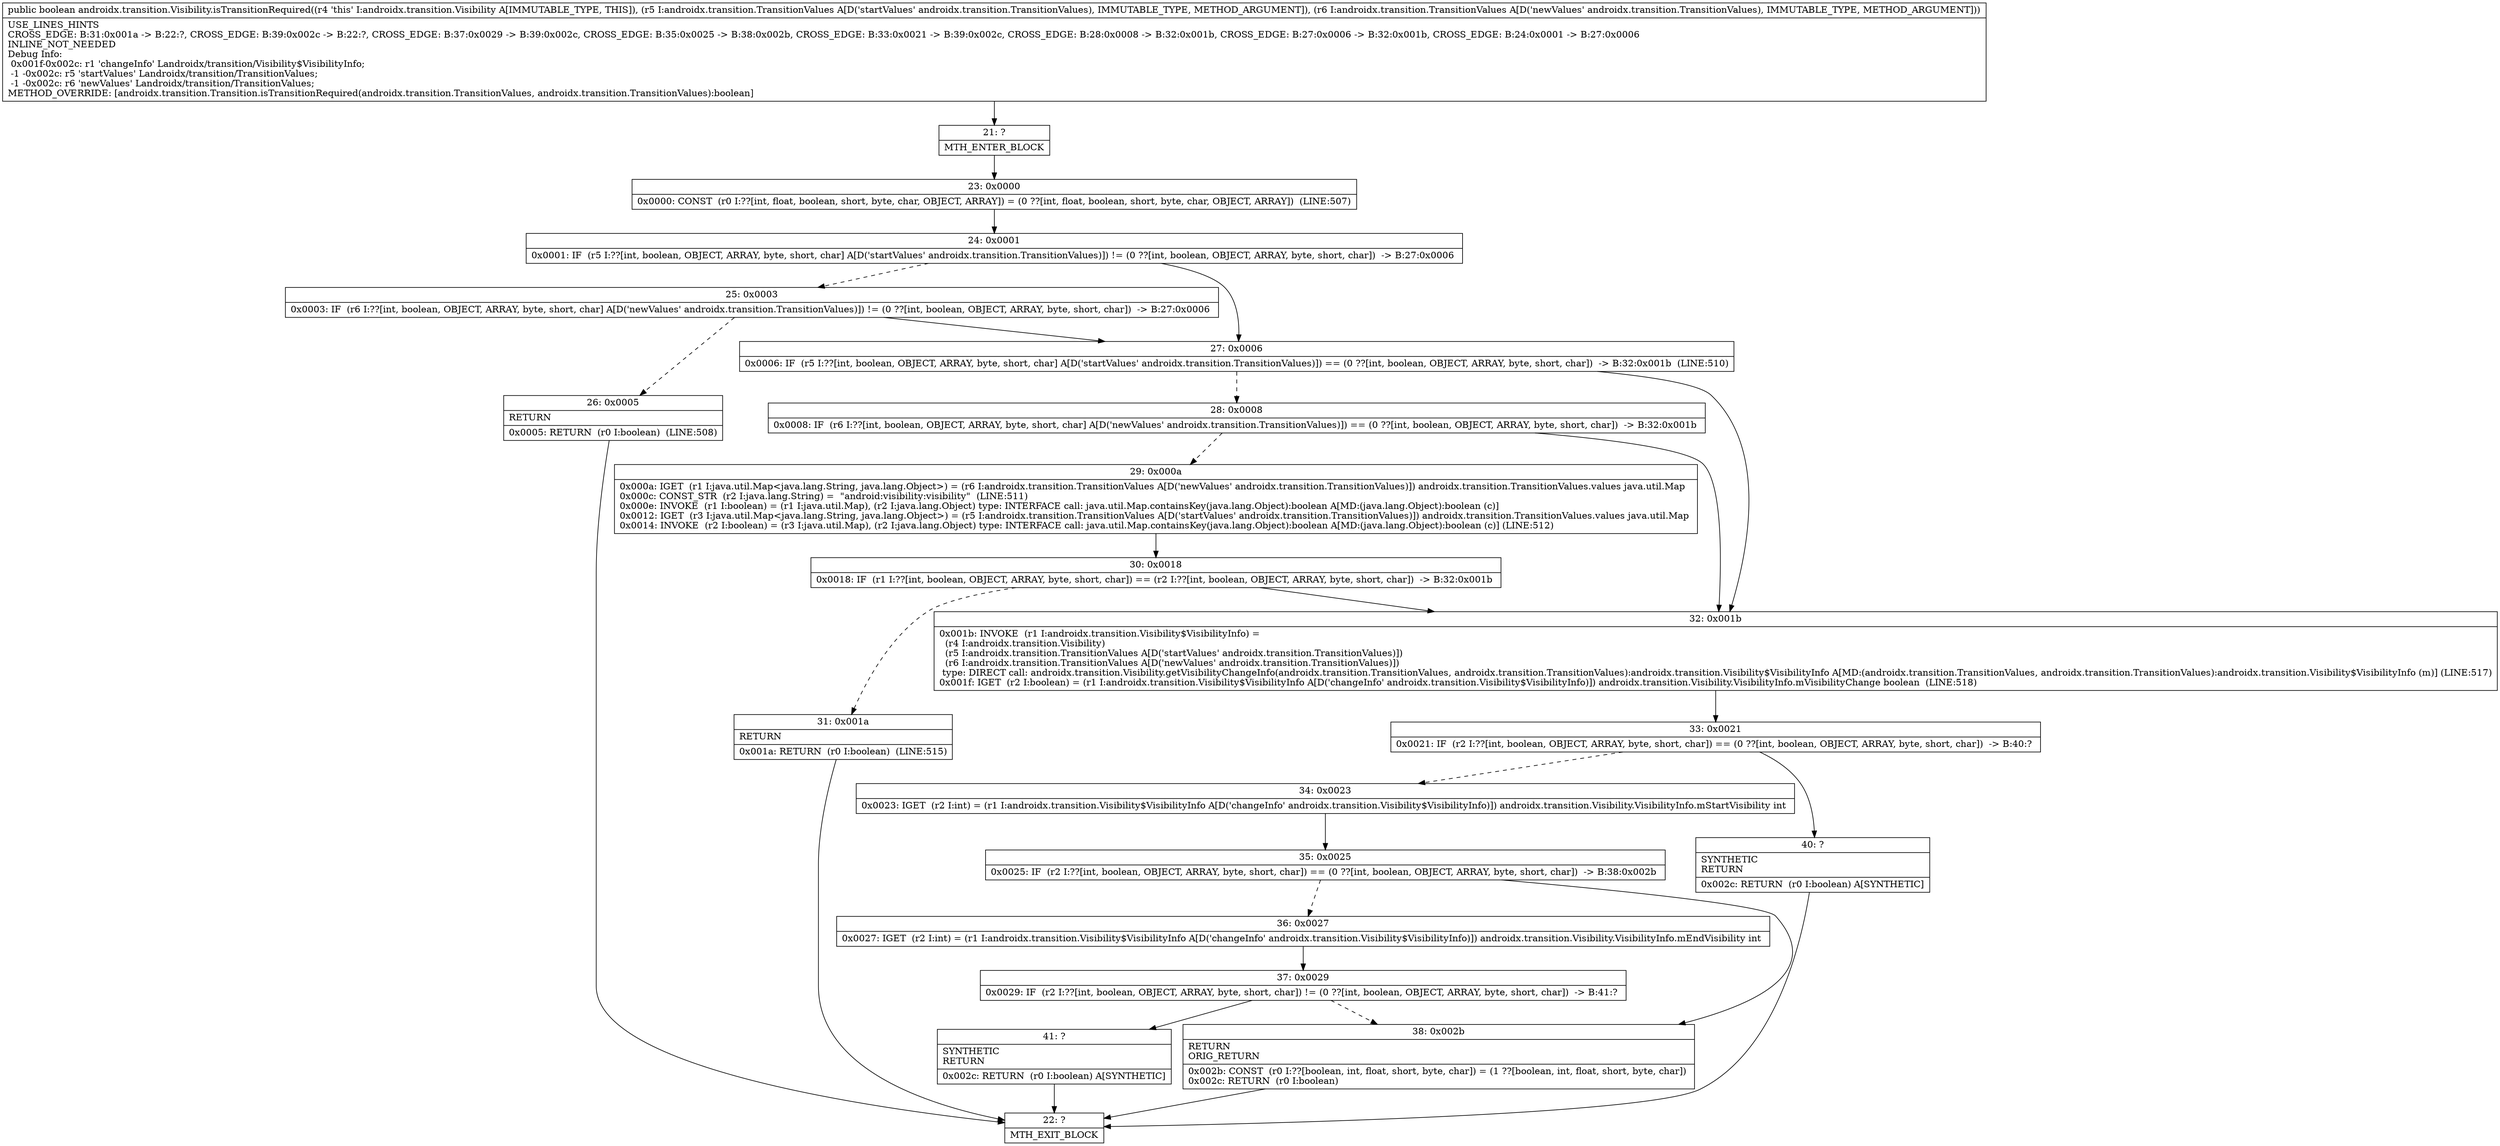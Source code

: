 digraph "CFG forandroidx.transition.Visibility.isTransitionRequired(Landroidx\/transition\/TransitionValues;Landroidx\/transition\/TransitionValues;)Z" {
Node_21 [shape=record,label="{21\:\ ?|MTH_ENTER_BLOCK\l}"];
Node_23 [shape=record,label="{23\:\ 0x0000|0x0000: CONST  (r0 I:??[int, float, boolean, short, byte, char, OBJECT, ARRAY]) = (0 ??[int, float, boolean, short, byte, char, OBJECT, ARRAY])  (LINE:507)\l}"];
Node_24 [shape=record,label="{24\:\ 0x0001|0x0001: IF  (r5 I:??[int, boolean, OBJECT, ARRAY, byte, short, char] A[D('startValues' androidx.transition.TransitionValues)]) != (0 ??[int, boolean, OBJECT, ARRAY, byte, short, char])  \-\> B:27:0x0006 \l}"];
Node_25 [shape=record,label="{25\:\ 0x0003|0x0003: IF  (r6 I:??[int, boolean, OBJECT, ARRAY, byte, short, char] A[D('newValues' androidx.transition.TransitionValues)]) != (0 ??[int, boolean, OBJECT, ARRAY, byte, short, char])  \-\> B:27:0x0006 \l}"];
Node_26 [shape=record,label="{26\:\ 0x0005|RETURN\l|0x0005: RETURN  (r0 I:boolean)  (LINE:508)\l}"];
Node_22 [shape=record,label="{22\:\ ?|MTH_EXIT_BLOCK\l}"];
Node_27 [shape=record,label="{27\:\ 0x0006|0x0006: IF  (r5 I:??[int, boolean, OBJECT, ARRAY, byte, short, char] A[D('startValues' androidx.transition.TransitionValues)]) == (0 ??[int, boolean, OBJECT, ARRAY, byte, short, char])  \-\> B:32:0x001b  (LINE:510)\l}"];
Node_28 [shape=record,label="{28\:\ 0x0008|0x0008: IF  (r6 I:??[int, boolean, OBJECT, ARRAY, byte, short, char] A[D('newValues' androidx.transition.TransitionValues)]) == (0 ??[int, boolean, OBJECT, ARRAY, byte, short, char])  \-\> B:32:0x001b \l}"];
Node_29 [shape=record,label="{29\:\ 0x000a|0x000a: IGET  (r1 I:java.util.Map\<java.lang.String, java.lang.Object\>) = (r6 I:androidx.transition.TransitionValues A[D('newValues' androidx.transition.TransitionValues)]) androidx.transition.TransitionValues.values java.util.Map \l0x000c: CONST_STR  (r2 I:java.lang.String) =  \"android:visibility:visibility\"  (LINE:511)\l0x000e: INVOKE  (r1 I:boolean) = (r1 I:java.util.Map), (r2 I:java.lang.Object) type: INTERFACE call: java.util.Map.containsKey(java.lang.Object):boolean A[MD:(java.lang.Object):boolean (c)]\l0x0012: IGET  (r3 I:java.util.Map\<java.lang.String, java.lang.Object\>) = (r5 I:androidx.transition.TransitionValues A[D('startValues' androidx.transition.TransitionValues)]) androidx.transition.TransitionValues.values java.util.Map \l0x0014: INVOKE  (r2 I:boolean) = (r3 I:java.util.Map), (r2 I:java.lang.Object) type: INTERFACE call: java.util.Map.containsKey(java.lang.Object):boolean A[MD:(java.lang.Object):boolean (c)] (LINE:512)\l}"];
Node_30 [shape=record,label="{30\:\ 0x0018|0x0018: IF  (r1 I:??[int, boolean, OBJECT, ARRAY, byte, short, char]) == (r2 I:??[int, boolean, OBJECT, ARRAY, byte, short, char])  \-\> B:32:0x001b \l}"];
Node_31 [shape=record,label="{31\:\ 0x001a|RETURN\l|0x001a: RETURN  (r0 I:boolean)  (LINE:515)\l}"];
Node_32 [shape=record,label="{32\:\ 0x001b|0x001b: INVOKE  (r1 I:androidx.transition.Visibility$VisibilityInfo) = \l  (r4 I:androidx.transition.Visibility)\l  (r5 I:androidx.transition.TransitionValues A[D('startValues' androidx.transition.TransitionValues)])\l  (r6 I:androidx.transition.TransitionValues A[D('newValues' androidx.transition.TransitionValues)])\l type: DIRECT call: androidx.transition.Visibility.getVisibilityChangeInfo(androidx.transition.TransitionValues, androidx.transition.TransitionValues):androidx.transition.Visibility$VisibilityInfo A[MD:(androidx.transition.TransitionValues, androidx.transition.TransitionValues):androidx.transition.Visibility$VisibilityInfo (m)] (LINE:517)\l0x001f: IGET  (r2 I:boolean) = (r1 I:androidx.transition.Visibility$VisibilityInfo A[D('changeInfo' androidx.transition.Visibility$VisibilityInfo)]) androidx.transition.Visibility.VisibilityInfo.mVisibilityChange boolean  (LINE:518)\l}"];
Node_33 [shape=record,label="{33\:\ 0x0021|0x0021: IF  (r2 I:??[int, boolean, OBJECT, ARRAY, byte, short, char]) == (0 ??[int, boolean, OBJECT, ARRAY, byte, short, char])  \-\> B:40:? \l}"];
Node_34 [shape=record,label="{34\:\ 0x0023|0x0023: IGET  (r2 I:int) = (r1 I:androidx.transition.Visibility$VisibilityInfo A[D('changeInfo' androidx.transition.Visibility$VisibilityInfo)]) androidx.transition.Visibility.VisibilityInfo.mStartVisibility int \l}"];
Node_35 [shape=record,label="{35\:\ 0x0025|0x0025: IF  (r2 I:??[int, boolean, OBJECT, ARRAY, byte, short, char]) == (0 ??[int, boolean, OBJECT, ARRAY, byte, short, char])  \-\> B:38:0x002b \l}"];
Node_36 [shape=record,label="{36\:\ 0x0027|0x0027: IGET  (r2 I:int) = (r1 I:androidx.transition.Visibility$VisibilityInfo A[D('changeInfo' androidx.transition.Visibility$VisibilityInfo)]) androidx.transition.Visibility.VisibilityInfo.mEndVisibility int \l}"];
Node_37 [shape=record,label="{37\:\ 0x0029|0x0029: IF  (r2 I:??[int, boolean, OBJECT, ARRAY, byte, short, char]) != (0 ??[int, boolean, OBJECT, ARRAY, byte, short, char])  \-\> B:41:? \l}"];
Node_41 [shape=record,label="{41\:\ ?|SYNTHETIC\lRETURN\l|0x002c: RETURN  (r0 I:boolean) A[SYNTHETIC]\l}"];
Node_38 [shape=record,label="{38\:\ 0x002b|RETURN\lORIG_RETURN\l|0x002b: CONST  (r0 I:??[boolean, int, float, short, byte, char]) = (1 ??[boolean, int, float, short, byte, char]) \l0x002c: RETURN  (r0 I:boolean) \l}"];
Node_40 [shape=record,label="{40\:\ ?|SYNTHETIC\lRETURN\l|0x002c: RETURN  (r0 I:boolean) A[SYNTHETIC]\l}"];
MethodNode[shape=record,label="{public boolean androidx.transition.Visibility.isTransitionRequired((r4 'this' I:androidx.transition.Visibility A[IMMUTABLE_TYPE, THIS]), (r5 I:androidx.transition.TransitionValues A[D('startValues' androidx.transition.TransitionValues), IMMUTABLE_TYPE, METHOD_ARGUMENT]), (r6 I:androidx.transition.TransitionValues A[D('newValues' androidx.transition.TransitionValues), IMMUTABLE_TYPE, METHOD_ARGUMENT]))  | USE_LINES_HINTS\lCROSS_EDGE: B:31:0x001a \-\> B:22:?, CROSS_EDGE: B:39:0x002c \-\> B:22:?, CROSS_EDGE: B:37:0x0029 \-\> B:39:0x002c, CROSS_EDGE: B:35:0x0025 \-\> B:38:0x002b, CROSS_EDGE: B:33:0x0021 \-\> B:39:0x002c, CROSS_EDGE: B:28:0x0008 \-\> B:32:0x001b, CROSS_EDGE: B:27:0x0006 \-\> B:32:0x001b, CROSS_EDGE: B:24:0x0001 \-\> B:27:0x0006\lINLINE_NOT_NEEDED\lDebug Info:\l  0x001f\-0x002c: r1 'changeInfo' Landroidx\/transition\/Visibility$VisibilityInfo;\l  \-1 \-0x002c: r5 'startValues' Landroidx\/transition\/TransitionValues;\l  \-1 \-0x002c: r6 'newValues' Landroidx\/transition\/TransitionValues;\lMETHOD_OVERRIDE: [androidx.transition.Transition.isTransitionRequired(androidx.transition.TransitionValues, androidx.transition.TransitionValues):boolean]\l}"];
MethodNode -> Node_21;Node_21 -> Node_23;
Node_23 -> Node_24;
Node_24 -> Node_25[style=dashed];
Node_24 -> Node_27;
Node_25 -> Node_26[style=dashed];
Node_25 -> Node_27;
Node_26 -> Node_22;
Node_27 -> Node_28[style=dashed];
Node_27 -> Node_32;
Node_28 -> Node_29[style=dashed];
Node_28 -> Node_32;
Node_29 -> Node_30;
Node_30 -> Node_31[style=dashed];
Node_30 -> Node_32;
Node_31 -> Node_22;
Node_32 -> Node_33;
Node_33 -> Node_34[style=dashed];
Node_33 -> Node_40;
Node_34 -> Node_35;
Node_35 -> Node_36[style=dashed];
Node_35 -> Node_38;
Node_36 -> Node_37;
Node_37 -> Node_38[style=dashed];
Node_37 -> Node_41;
Node_41 -> Node_22;
Node_38 -> Node_22;
Node_40 -> Node_22;
}

